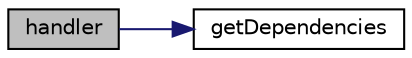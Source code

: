 digraph "handler"
{
  edge [fontname="Helvetica",fontsize="10",labelfontname="Helvetica",labelfontsize="10"];
  node [fontname="Helvetica",fontsize="10",shape=record];
  rankdir="LR";
  Node13 [label="handler",height=0.2,width=0.4,color="black", fillcolor="grey75", style="filled", fontcolor="black"];
  Node13 -> Node14 [color="midnightblue",fontsize="10",style="solid",fontname="Helvetica"];
  Node14 [label="getDependencies",height=0.2,width=0.4,color="black", fillcolor="white", style="filled",URL="$class_zest_1_1_common_1_1_container_1_1_d_i_s.html#a4f0d16046ea95ab73fa42d2aec2d1057"];
}

